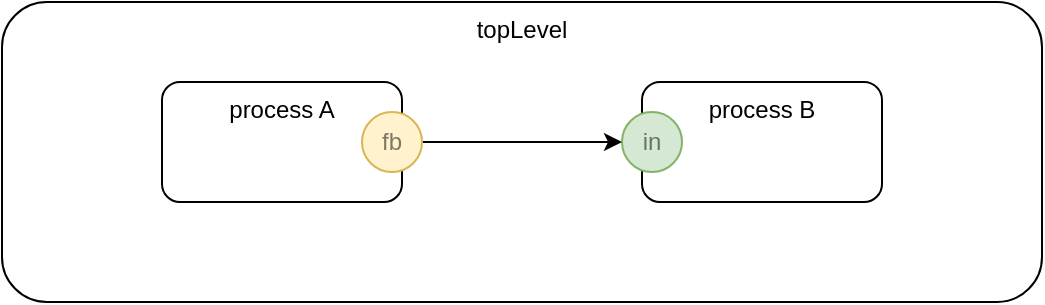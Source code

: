 <mxfile version="14.6.13" type="device"><diagram id="Sd6Nys9Sy3uYQucM55Hp" name="Page-1"><mxGraphModel dx="1106" dy="806" grid="1" gridSize="10" guides="1" tooltips="1" connect="1" arrows="1" fold="1" page="1" pageScale="1" pageWidth="1100" pageHeight="850" math="0" shadow="0"><root><mxCell id="0"/><mxCell id="1" parent="0"/><mxCell id="3tzaA7iZ3K1-usRgl1bu-1" value="topLevel" style="rounded=1;whiteSpace=wrap;html=1;verticalAlign=top;" parent="1" vertex="1"><mxGeometry x="200" y="240" width="520" height="150" as="geometry"/></mxCell><mxCell id="3tzaA7iZ3K1-usRgl1bu-2" value="process A" style="rounded=1;whiteSpace=wrap;html=1;verticalAlign=top;" parent="1" vertex="1"><mxGeometry x="280" y="280" width="120" height="60" as="geometry"/></mxCell><mxCell id="3tzaA7iZ3K1-usRgl1bu-3" value="process B" style="rounded=1;whiteSpace=wrap;html=1;verticalAlign=top;" parent="1" vertex="1"><mxGeometry x="520" y="280" width="120" height="60" as="geometry"/></mxCell><mxCell id="3tzaA7iZ3K1-usRgl1bu-4" value="in" style="ellipse;whiteSpace=wrap;html=1;aspect=fixed;fillColor=#d5e8d4;align=center;strokeColor=#82b366;textOpacity=50;" parent="1" vertex="1"><mxGeometry x="510" y="295" width="30" height="30" as="geometry"/></mxCell><mxCell id="3tzaA7iZ3K1-usRgl1bu-5" style="edgeStyle=orthogonalEdgeStyle;rounded=0;orthogonalLoop=1;jettySize=auto;html=1;entryX=0;entryY=0.5;entryDx=0;entryDy=0;" parent="1" source="3tzaA7iZ3K1-usRgl1bu-6" target="3tzaA7iZ3K1-usRgl1bu-4" edge="1"><mxGeometry relative="1" as="geometry"/></mxCell><mxCell id="3tzaA7iZ3K1-usRgl1bu-6" value="fb" style="ellipse;whiteSpace=wrap;html=1;aspect=fixed;fillColor=#fff2cc;align=center;strokeColor=#d6b656;textOpacity=50;" parent="1" vertex="1"><mxGeometry x="380" y="295" width="30" height="30" as="geometry"/></mxCell></root></mxGraphModel></diagram></mxfile>